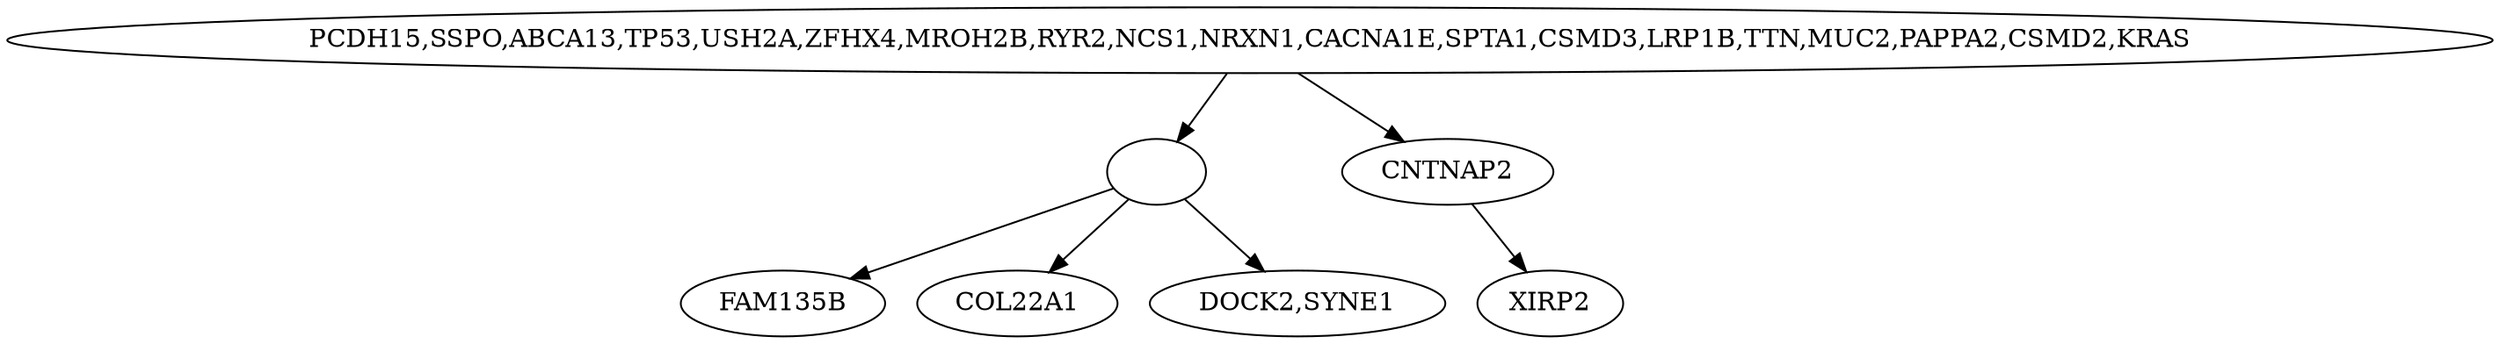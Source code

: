 digraph {
v7 [label=""]v6 [label="FAM135B"]v4 [label="COL22A1"]v2 [label="DOCK2,SYNE1"]v3 [label="CNTNAP2"]v5 [label="XIRP2"]v1 [label="PCDH15,SSPO,ABCA13,TP53,USH2A,ZFHX4,MROH2B,RYR2,NCS1,NRXN1,CACNA1E,SPTA1,CSMD3,LRP1B,TTN,MUC2,PAPPA2,CSMD2,KRAS"]	v7 -> v6;
	v7 -> v4;
	v7 -> v2;
	v3 -> v5;
	v1 -> v7;
	v1 -> v3;
}